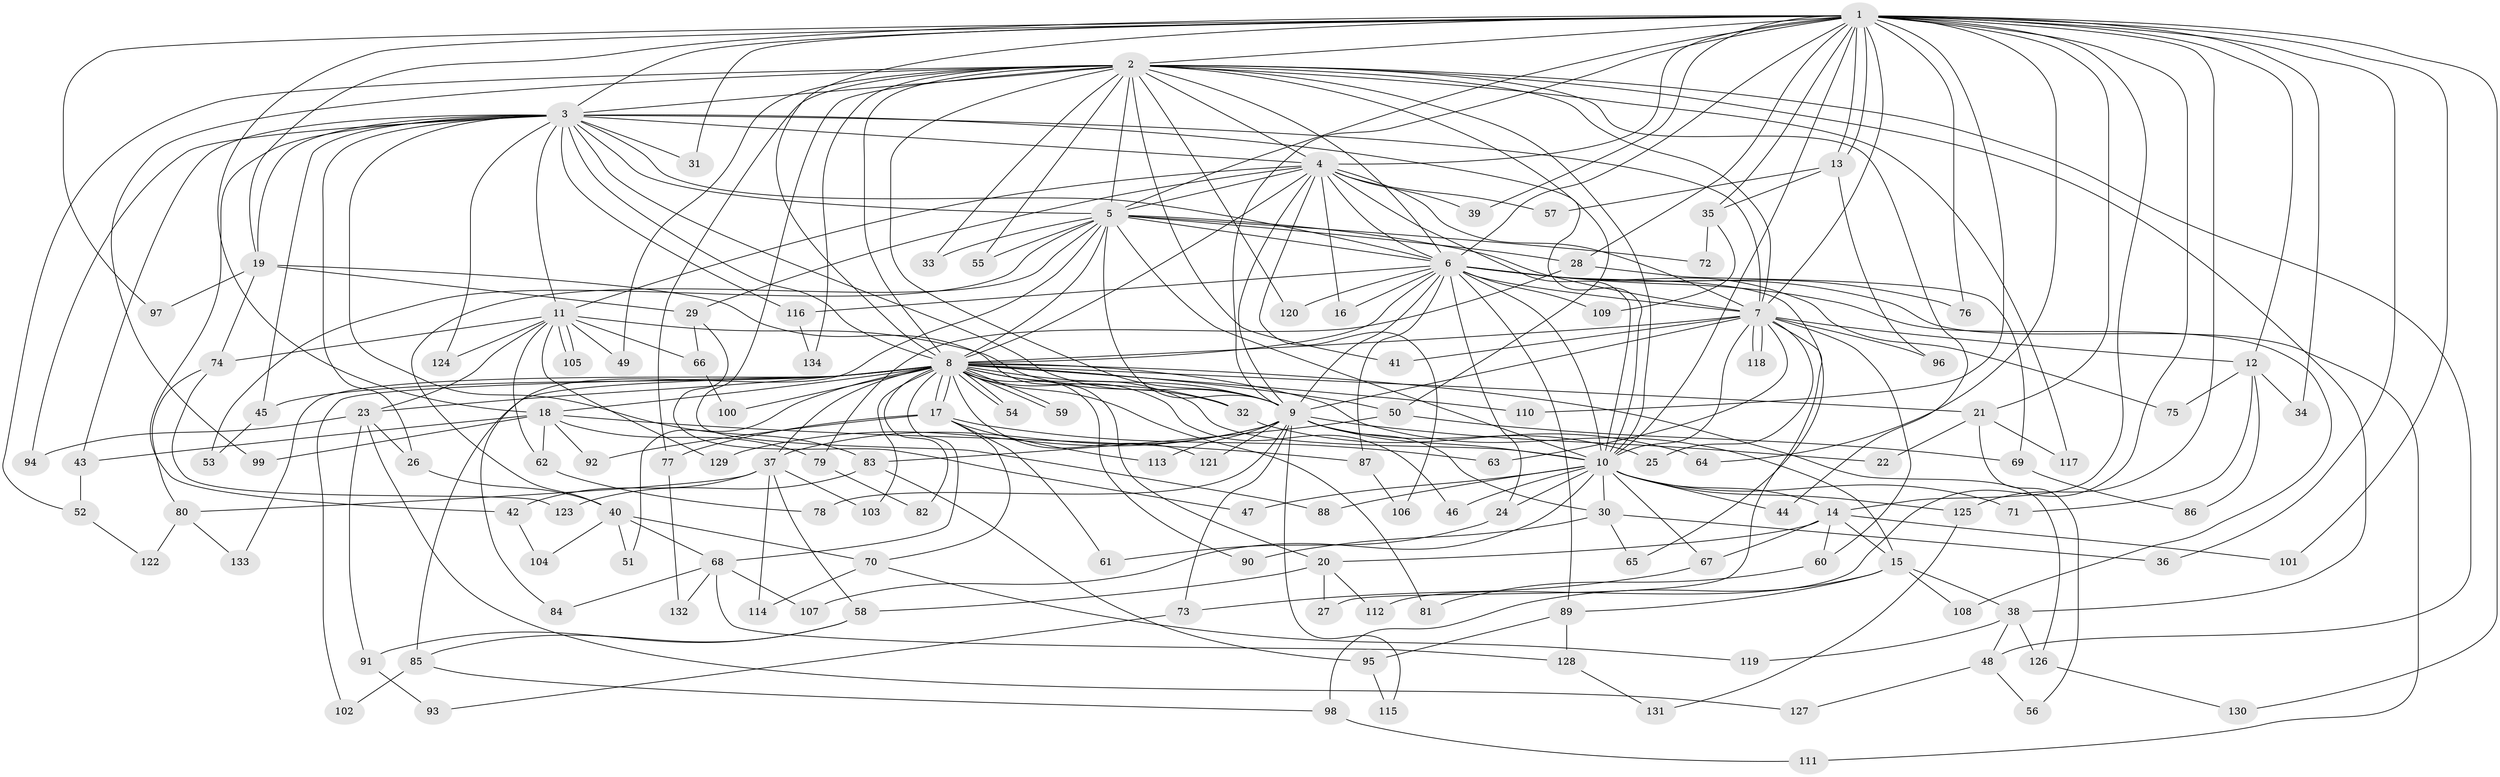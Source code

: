 // Generated by graph-tools (version 1.1) at 2025/14/03/09/25 04:14:10]
// undirected, 134 vertices, 293 edges
graph export_dot {
graph [start="1"]
  node [color=gray90,style=filled];
  1;
  2;
  3;
  4;
  5;
  6;
  7;
  8;
  9;
  10;
  11;
  12;
  13;
  14;
  15;
  16;
  17;
  18;
  19;
  20;
  21;
  22;
  23;
  24;
  25;
  26;
  27;
  28;
  29;
  30;
  31;
  32;
  33;
  34;
  35;
  36;
  37;
  38;
  39;
  40;
  41;
  42;
  43;
  44;
  45;
  46;
  47;
  48;
  49;
  50;
  51;
  52;
  53;
  54;
  55;
  56;
  57;
  58;
  59;
  60;
  61;
  62;
  63;
  64;
  65;
  66;
  67;
  68;
  69;
  70;
  71;
  72;
  73;
  74;
  75;
  76;
  77;
  78;
  79;
  80;
  81;
  82;
  83;
  84;
  85;
  86;
  87;
  88;
  89;
  90;
  91;
  92;
  93;
  94;
  95;
  96;
  97;
  98;
  99;
  100;
  101;
  102;
  103;
  104;
  105;
  106;
  107;
  108;
  109;
  110;
  111;
  112;
  113;
  114;
  115;
  116;
  117;
  118;
  119;
  120;
  121;
  122;
  123;
  124;
  125;
  126;
  127;
  128;
  129;
  130;
  131;
  132;
  133;
  134;
  1 -- 2;
  1 -- 3;
  1 -- 4;
  1 -- 5;
  1 -- 6;
  1 -- 7;
  1 -- 8;
  1 -- 9;
  1 -- 10;
  1 -- 12;
  1 -- 13;
  1 -- 13;
  1 -- 14;
  1 -- 18;
  1 -- 19;
  1 -- 21;
  1 -- 28;
  1 -- 31;
  1 -- 34;
  1 -- 35;
  1 -- 36;
  1 -- 39;
  1 -- 64;
  1 -- 76;
  1 -- 97;
  1 -- 101;
  1 -- 110;
  1 -- 112;
  1 -- 125;
  1 -- 130;
  2 -- 3;
  2 -- 4;
  2 -- 5;
  2 -- 6;
  2 -- 7;
  2 -- 8;
  2 -- 9;
  2 -- 10;
  2 -- 33;
  2 -- 38;
  2 -- 41;
  2 -- 44;
  2 -- 48;
  2 -- 49;
  2 -- 50;
  2 -- 52;
  2 -- 55;
  2 -- 77;
  2 -- 88;
  2 -- 99;
  2 -- 117;
  2 -- 120;
  2 -- 134;
  3 -- 4;
  3 -- 5;
  3 -- 6;
  3 -- 7;
  3 -- 8;
  3 -- 9;
  3 -- 10;
  3 -- 11;
  3 -- 19;
  3 -- 26;
  3 -- 31;
  3 -- 42;
  3 -- 43;
  3 -- 45;
  3 -- 83;
  3 -- 94;
  3 -- 116;
  3 -- 124;
  4 -- 5;
  4 -- 6;
  4 -- 7;
  4 -- 8;
  4 -- 9;
  4 -- 10;
  4 -- 11;
  4 -- 16;
  4 -- 29;
  4 -- 39;
  4 -- 57;
  4 -- 106;
  5 -- 6;
  5 -- 7;
  5 -- 8;
  5 -- 9;
  5 -- 10;
  5 -- 28;
  5 -- 33;
  5 -- 40;
  5 -- 53;
  5 -- 55;
  5 -- 72;
  5 -- 84;
  6 -- 7;
  6 -- 8;
  6 -- 9;
  6 -- 10;
  6 -- 16;
  6 -- 24;
  6 -- 65;
  6 -- 75;
  6 -- 76;
  6 -- 87;
  6 -- 89;
  6 -- 108;
  6 -- 109;
  6 -- 111;
  6 -- 116;
  6 -- 120;
  7 -- 8;
  7 -- 9;
  7 -- 10;
  7 -- 12;
  7 -- 25;
  7 -- 27;
  7 -- 41;
  7 -- 60;
  7 -- 63;
  7 -- 96;
  7 -- 118;
  7 -- 118;
  8 -- 9;
  8 -- 10;
  8 -- 15;
  8 -- 17;
  8 -- 17;
  8 -- 18;
  8 -- 21;
  8 -- 23;
  8 -- 32;
  8 -- 37;
  8 -- 45;
  8 -- 46;
  8 -- 50;
  8 -- 51;
  8 -- 54;
  8 -- 54;
  8 -- 59;
  8 -- 59;
  8 -- 68;
  8 -- 81;
  8 -- 82;
  8 -- 85;
  8 -- 90;
  8 -- 100;
  8 -- 102;
  8 -- 103;
  8 -- 110;
  8 -- 121;
  8 -- 126;
  8 -- 133;
  9 -- 10;
  9 -- 22;
  9 -- 25;
  9 -- 30;
  9 -- 37;
  9 -- 73;
  9 -- 78;
  9 -- 113;
  9 -- 115;
  9 -- 121;
  9 -- 129;
  10 -- 14;
  10 -- 24;
  10 -- 30;
  10 -- 44;
  10 -- 46;
  10 -- 47;
  10 -- 67;
  10 -- 71;
  10 -- 88;
  10 -- 107;
  10 -- 125;
  11 -- 23;
  11 -- 32;
  11 -- 49;
  11 -- 62;
  11 -- 66;
  11 -- 74;
  11 -- 105;
  11 -- 105;
  11 -- 124;
  11 -- 129;
  12 -- 34;
  12 -- 71;
  12 -- 75;
  12 -- 86;
  13 -- 35;
  13 -- 57;
  13 -- 96;
  14 -- 15;
  14 -- 20;
  14 -- 60;
  14 -- 67;
  14 -- 101;
  15 -- 38;
  15 -- 89;
  15 -- 98;
  15 -- 108;
  17 -- 61;
  17 -- 63;
  17 -- 70;
  17 -- 77;
  17 -- 92;
  17 -- 113;
  18 -- 43;
  18 -- 62;
  18 -- 79;
  18 -- 87;
  18 -- 92;
  18 -- 99;
  19 -- 20;
  19 -- 29;
  19 -- 74;
  19 -- 97;
  20 -- 27;
  20 -- 58;
  20 -- 112;
  21 -- 22;
  21 -- 56;
  21 -- 117;
  23 -- 26;
  23 -- 91;
  23 -- 94;
  23 -- 127;
  24 -- 61;
  26 -- 40;
  28 -- 69;
  28 -- 79;
  29 -- 47;
  29 -- 66;
  30 -- 36;
  30 -- 65;
  30 -- 90;
  32 -- 64;
  35 -- 72;
  35 -- 109;
  37 -- 42;
  37 -- 58;
  37 -- 80;
  37 -- 103;
  37 -- 114;
  38 -- 48;
  38 -- 119;
  38 -- 126;
  40 -- 51;
  40 -- 68;
  40 -- 70;
  40 -- 104;
  42 -- 104;
  43 -- 52;
  45 -- 53;
  48 -- 56;
  48 -- 127;
  50 -- 69;
  50 -- 83;
  52 -- 122;
  58 -- 85;
  58 -- 91;
  60 -- 81;
  62 -- 78;
  66 -- 100;
  67 -- 73;
  68 -- 84;
  68 -- 107;
  68 -- 128;
  68 -- 132;
  69 -- 86;
  70 -- 114;
  70 -- 119;
  73 -- 93;
  74 -- 80;
  74 -- 123;
  77 -- 132;
  79 -- 82;
  80 -- 122;
  80 -- 133;
  83 -- 95;
  83 -- 123;
  85 -- 98;
  85 -- 102;
  87 -- 106;
  89 -- 95;
  89 -- 128;
  91 -- 93;
  95 -- 115;
  98 -- 111;
  116 -- 134;
  125 -- 131;
  126 -- 130;
  128 -- 131;
}
